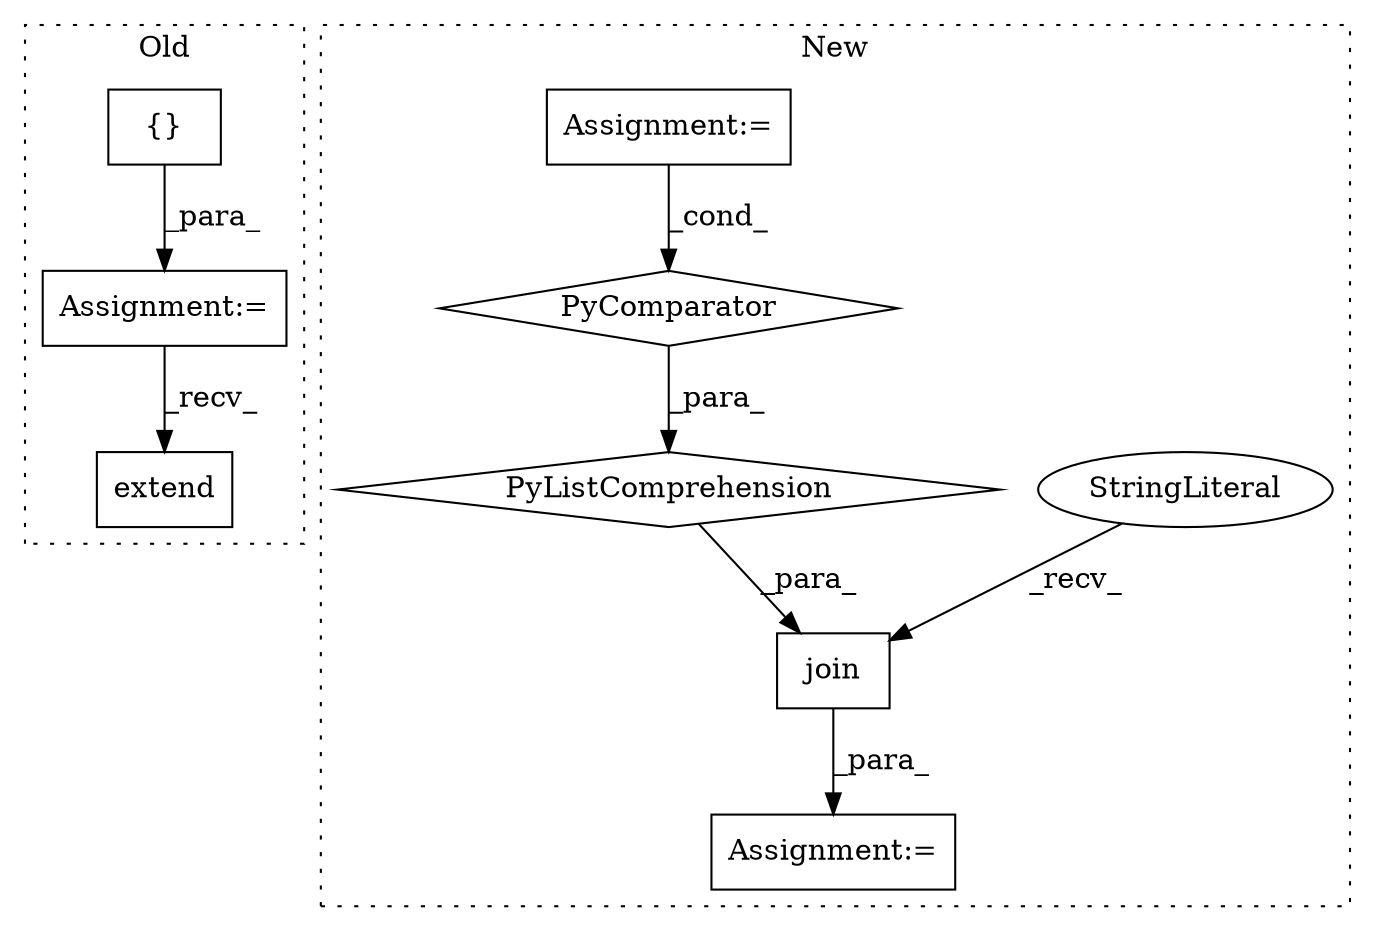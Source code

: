 digraph G {
subgraph cluster0 {
1 [label="extend" a="32" s="9518,9536" l="7,1" shape="box"];
4 [label="{}" a="4" s="9495,9505" l="1,1" shape="box"];
5 [label="Assignment:=" a="7" s="9485" l="1" shape="box"];
label = "Old";
style="dotted";
}
subgraph cluster1 {
2 [label="join" a="32" s="9754,9920" l="16,-5" shape="box"];
3 [label="StringLiteral" a="45" s="9750" l="3" shape="ellipse"];
6 [label="Assignment:=" a="7" s="9319" l="4" shape="box"];
7 [label="PyComparator" a="113" s="9879" l="33" shape="diamond"];
8 [label="Assignment:=" a="7" s="9749" l="1" shape="box"];
9 [label="PyListComprehension" a="109" s="9770" l="150" shape="diamond"];
label = "New";
style="dotted";
}
2 -> 8 [label="_para_"];
3 -> 2 [label="_recv_"];
4 -> 5 [label="_para_"];
5 -> 1 [label="_recv_"];
6 -> 7 [label="_cond_"];
7 -> 9 [label="_para_"];
9 -> 2 [label="_para_"];
}